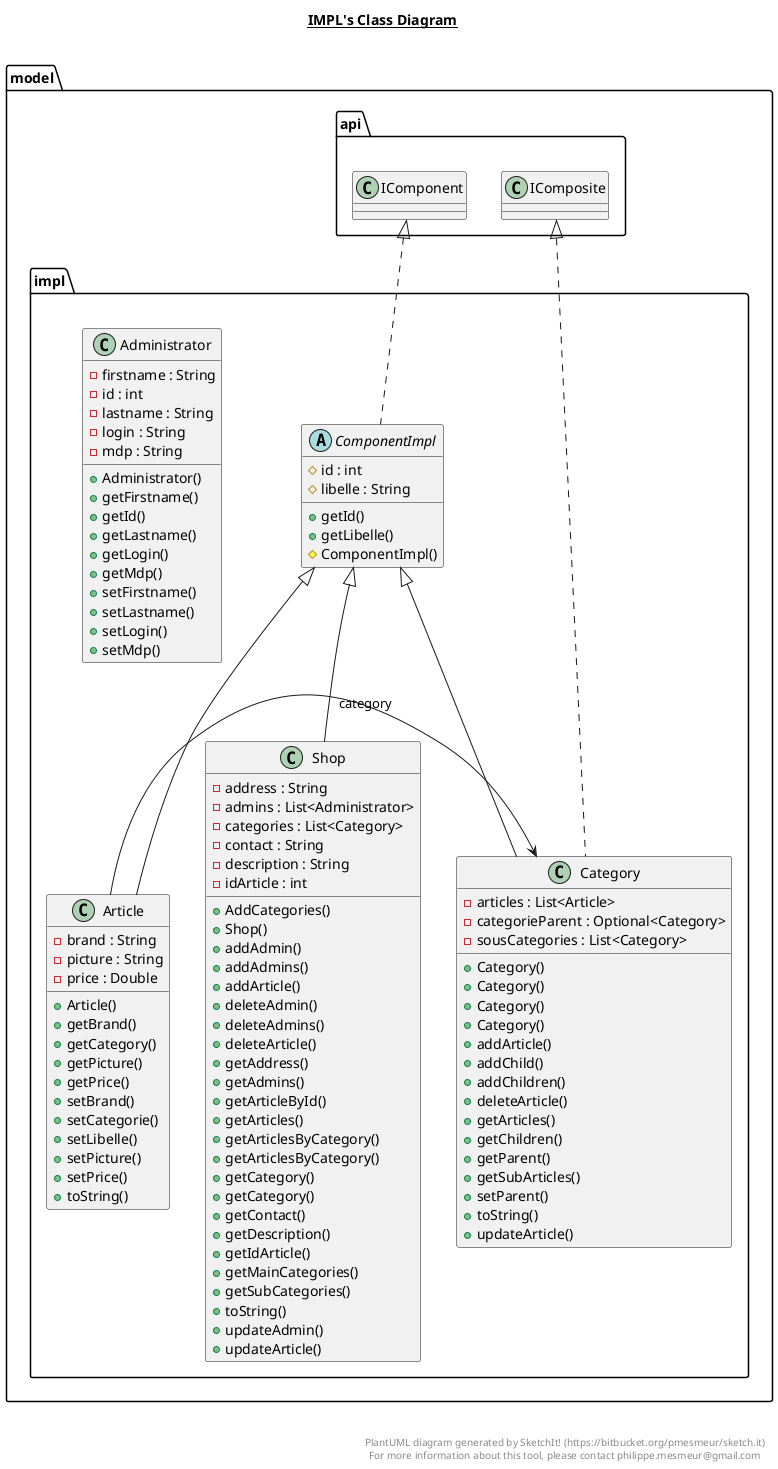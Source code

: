 @startuml

title __IMPL's Class Diagram__\n

  namespace model.impl {
    class model.impl.Administrator {
        - firstname : String
        - id : int
        - lastname : String
        - login : String
        - mdp : String
        + Administrator()
        + getFirstname()
        + getId()
        + getLastname()
        + getLogin()
        + getMdp()
        + setFirstname()
        + setLastname()
        + setLogin()
        + setMdp()
    }
  }
  

  namespace model.impl {
    class model.impl.Article {
        - brand : String
        - picture : String
        - price : Double
        + Article()
        + getBrand()
        + getCategory()
        + getPicture()
        + getPrice()
        + setBrand()
        + setCategorie()
        + setLibelle()
        + setPicture()
        + setPrice()
        + toString()
    }
  }
  

  namespace model.impl {
    class model.impl.Category {
        - articles : List<Article>
        - categorieParent : Optional<Category>
        - sousCategories : List<Category>
        + Category()
        + Category()
        + Category()
        + Category()
        + addArticle()
        + addChild()
        + addChildren()
        + deleteArticle()
        + getArticles()
        + getChildren()
        + getParent()
        + getSubArticles()
        + setParent()
        + toString()
        + updateArticle()
    }
  }
  

  namespace model.impl {
    abstract class model.impl.ComponentImpl {
        # id : int
        # libelle : String
        + getId()
        + getLibelle()
        # ComponentImpl()
    }
  }
  

  namespace model.impl {
    class model.impl.Shop {
        - address : String
        - admins : List<Administrator>
        - categories : List<Category>
        - contact : String
        - description : String
        - idArticle : int
        + AddCategories()
        + Shop()
        + addAdmin()
        + addAdmins()
        + addArticle()
        + deleteAdmin()
        + deleteAdmins()
        + deleteArticle()
        + getAddress()
        + getAdmins()
        + getArticleById()
        + getArticles()
        + getArticlesByCategory()
        + getArticlesByCategory()
        + getCategory()
        + getCategory()
        + getContact()
        + getDescription()
        + getIdArticle()
        + getMainCategories()
        + getSubCategories()
        + toString()
        + updateAdmin()
        + updateArticle()
    }
  }
  

  model.impl.Article -up-|> model.impl.ComponentImpl
  model.impl.Article  -> model.impl.Category : category
  model.impl.Category .up.|> model.api.IComposite
  model.impl.Category -up-|> model.impl.ComponentImpl
  model.impl.ComponentImpl .up.|> model.api.IComponent
  model.impl.Shop -up-|> model.impl.ComponentImpl


right footer


PlantUML diagram generated by SketchIt! (https://bitbucket.org/pmesmeur/sketch.it)
For more information about this tool, please contact philippe.mesmeur@gmail.com
endfooter

@enduml
